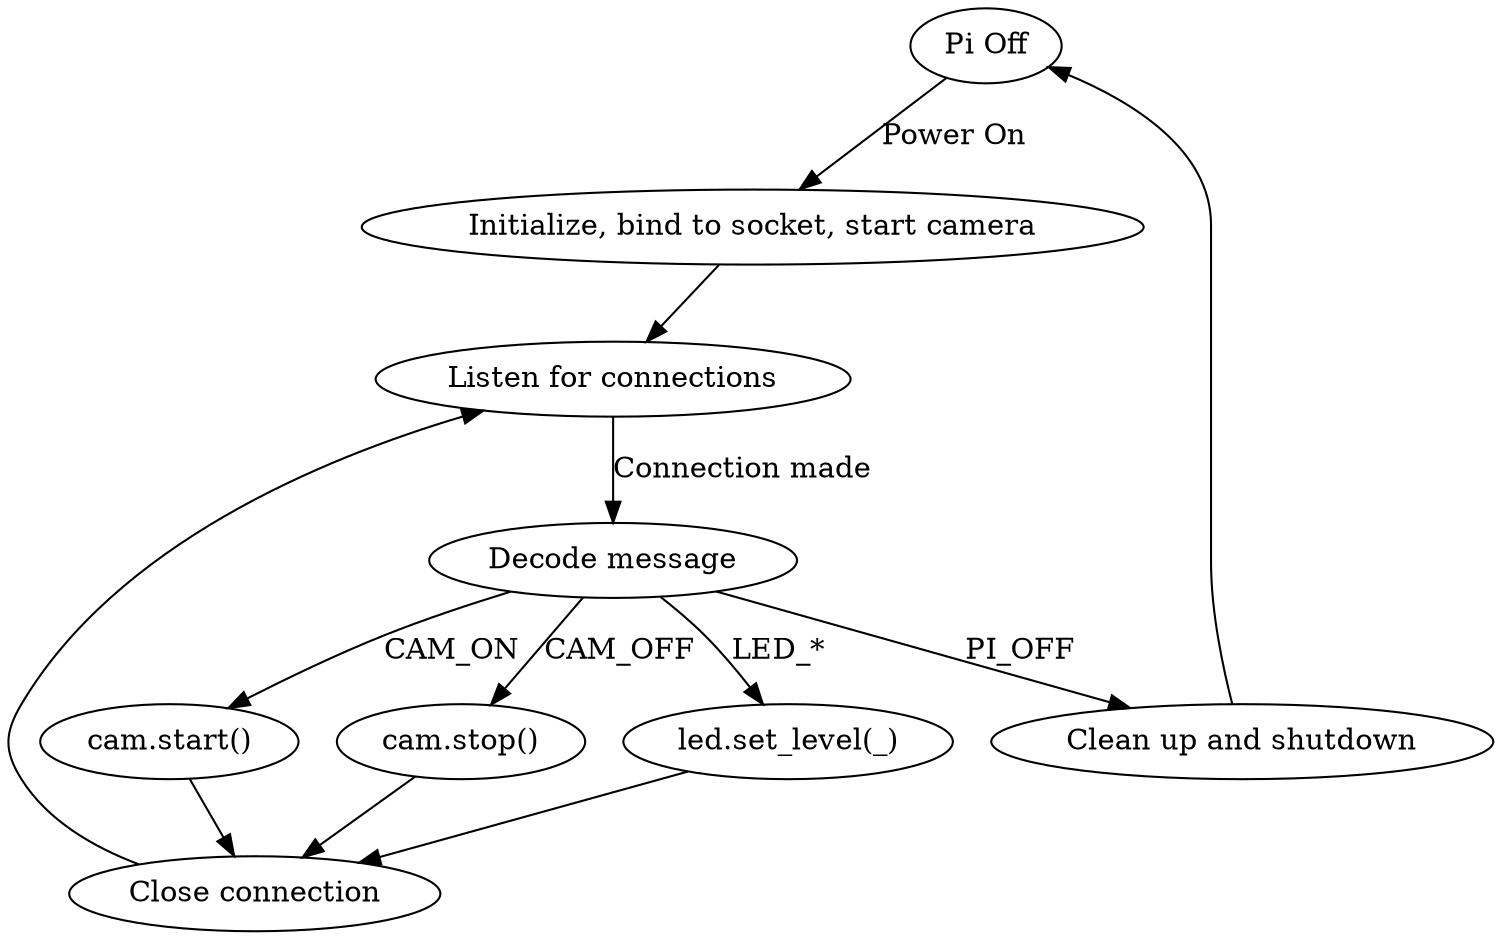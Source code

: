 digraph {
    off [label="Pi Off"]
    power_up [label="Initialize, bind to socket, start camera"]
    off->power_up [label="Power On"]
    listen [label="Listen for connections"]
    power_up->listen
    decode [label="Decode message"]
    listen->decode [label="Connection made"]
    shutdown [label="Clean up and shutdown"]
    led [label="led.set_level(_)"]
    cam_start [label="cam.start()"]
    cam_stop [label="cam.stop()"]
    decode->shutdown [label="PI_OFF"]
    decode->led [label="LED_*"]
    decode->cam_start [label="CAM_ON"]
    decode->cam_stop [label="CAM_OFF"]
    shutdown->off
    close_con [label="Close connection"]
    {led,cam_start,cam_stop}->close_con
    close_con->listen
}
